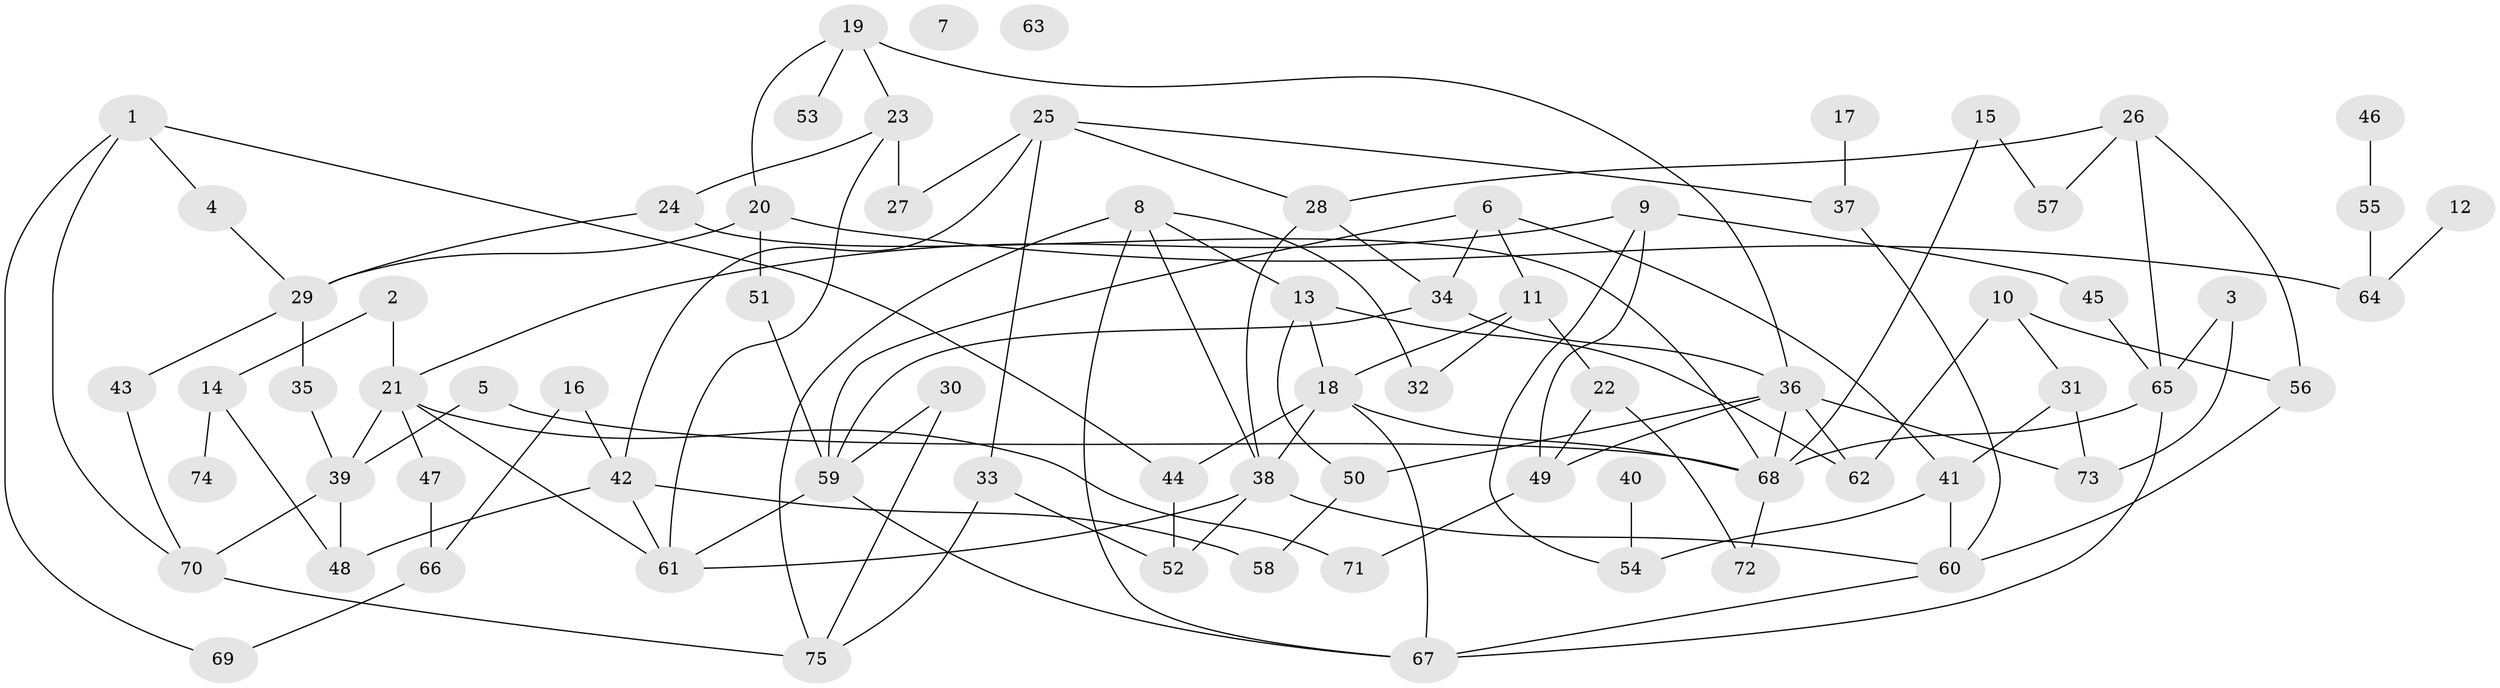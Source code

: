 // coarse degree distribution, {13: 0.05555555555555555, 7: 0.05555555555555555, 6: 0.1111111111111111, 9: 0.027777777777777776, 5: 0.05555555555555555, 3: 0.2222222222222222, 2: 0.16666666666666666, 4: 0.1388888888888889, 8: 0.027777777777777776, 1: 0.1388888888888889}
// Generated by graph-tools (version 1.1) at 2025/48/03/04/25 22:48:21]
// undirected, 75 vertices, 120 edges
graph export_dot {
  node [color=gray90,style=filled];
  1;
  2;
  3;
  4;
  5;
  6;
  7;
  8;
  9;
  10;
  11;
  12;
  13;
  14;
  15;
  16;
  17;
  18;
  19;
  20;
  21;
  22;
  23;
  24;
  25;
  26;
  27;
  28;
  29;
  30;
  31;
  32;
  33;
  34;
  35;
  36;
  37;
  38;
  39;
  40;
  41;
  42;
  43;
  44;
  45;
  46;
  47;
  48;
  49;
  50;
  51;
  52;
  53;
  54;
  55;
  56;
  57;
  58;
  59;
  60;
  61;
  62;
  63;
  64;
  65;
  66;
  67;
  68;
  69;
  70;
  71;
  72;
  73;
  74;
  75;
  1 -- 4;
  1 -- 44;
  1 -- 69;
  1 -- 70;
  2 -- 14;
  2 -- 21;
  3 -- 65;
  3 -- 73;
  4 -- 29;
  5 -- 39;
  5 -- 68;
  6 -- 11;
  6 -- 34;
  6 -- 41;
  6 -- 59;
  8 -- 13;
  8 -- 32;
  8 -- 38;
  8 -- 67;
  8 -- 75;
  9 -- 21;
  9 -- 45;
  9 -- 49;
  9 -- 54;
  10 -- 31;
  10 -- 56;
  10 -- 62;
  11 -- 18;
  11 -- 22;
  11 -- 32;
  12 -- 64;
  13 -- 18;
  13 -- 50;
  13 -- 62;
  14 -- 48;
  14 -- 74;
  15 -- 57;
  15 -- 68;
  16 -- 42;
  16 -- 66;
  17 -- 37;
  18 -- 38;
  18 -- 44;
  18 -- 67;
  18 -- 68;
  19 -- 20;
  19 -- 23;
  19 -- 36;
  19 -- 53;
  20 -- 29;
  20 -- 51;
  20 -- 64;
  21 -- 39;
  21 -- 47;
  21 -- 61;
  21 -- 71;
  22 -- 49;
  22 -- 72;
  23 -- 24;
  23 -- 27;
  23 -- 61;
  24 -- 29;
  24 -- 68;
  25 -- 27;
  25 -- 28;
  25 -- 33;
  25 -- 37;
  25 -- 42;
  26 -- 28;
  26 -- 56;
  26 -- 57;
  26 -- 65;
  28 -- 34;
  28 -- 38;
  29 -- 35;
  29 -- 43;
  30 -- 59;
  30 -- 75;
  31 -- 41;
  31 -- 73;
  33 -- 52;
  33 -- 75;
  34 -- 36;
  34 -- 59;
  35 -- 39;
  36 -- 49;
  36 -- 50;
  36 -- 62;
  36 -- 68;
  36 -- 73;
  37 -- 60;
  38 -- 52;
  38 -- 60;
  38 -- 61;
  39 -- 48;
  39 -- 70;
  40 -- 54;
  41 -- 54;
  41 -- 60;
  42 -- 48;
  42 -- 58;
  42 -- 61;
  43 -- 70;
  44 -- 52;
  45 -- 65;
  46 -- 55;
  47 -- 66;
  49 -- 71;
  50 -- 58;
  51 -- 59;
  55 -- 64;
  56 -- 60;
  59 -- 61;
  59 -- 67;
  60 -- 67;
  65 -- 67;
  65 -- 68;
  66 -- 69;
  68 -- 72;
  70 -- 75;
}
